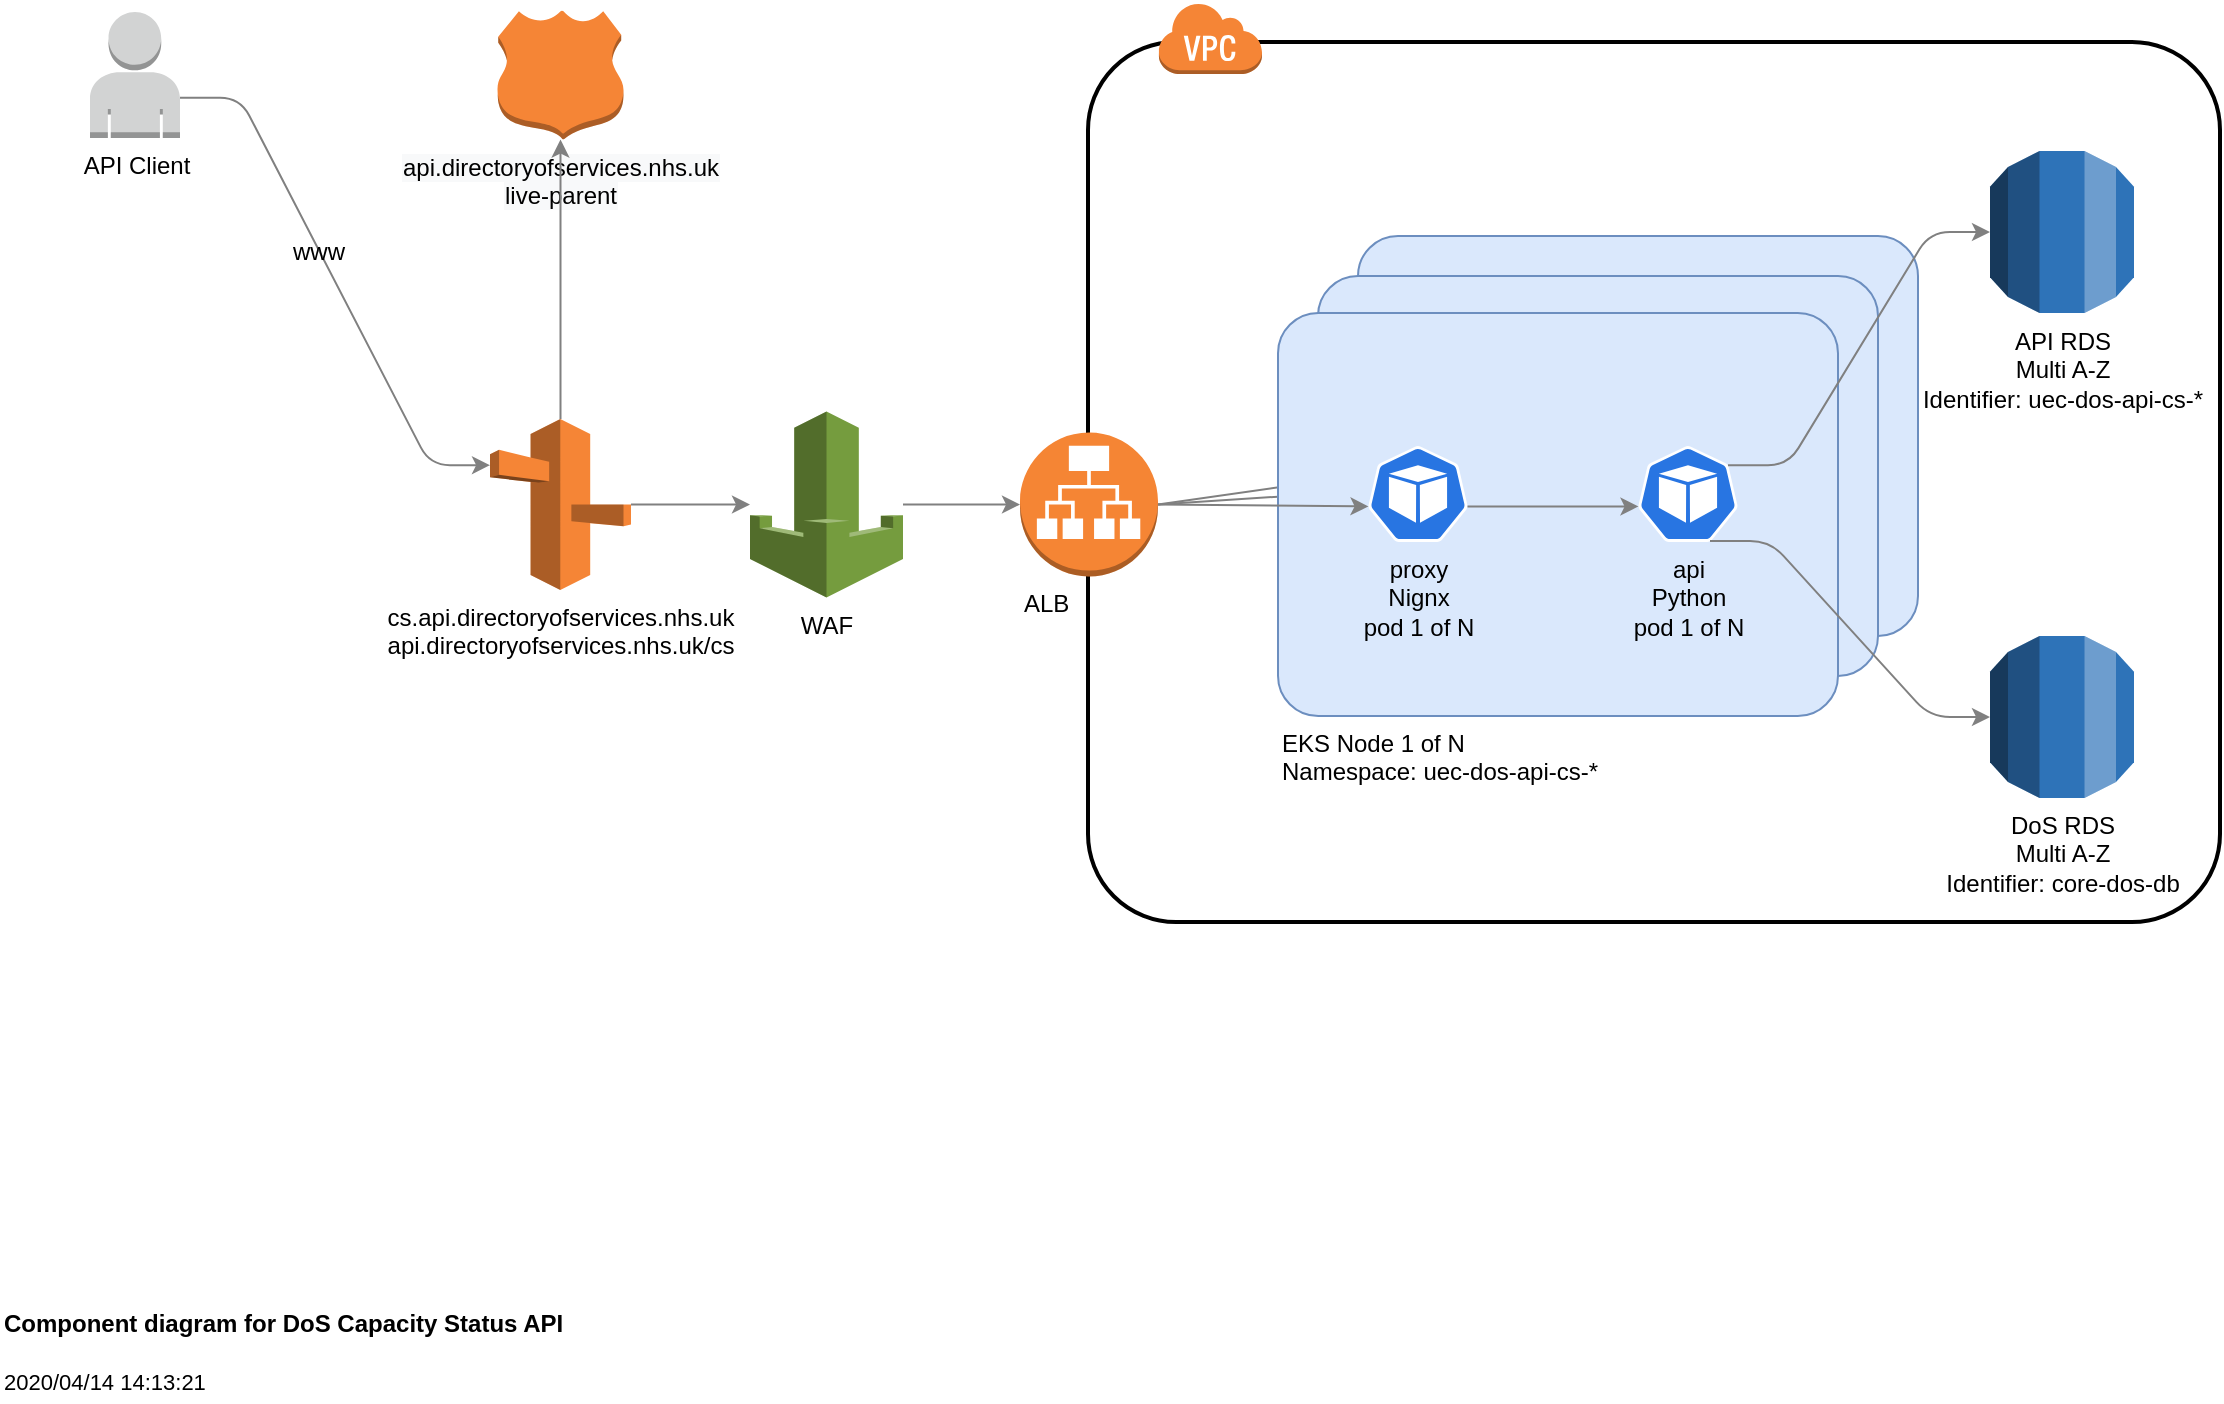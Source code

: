 <mxfile version="12.9.9" type="device"><diagram id="cN-RwNyQhvt1yLzeEUT-" name="Component Diagram"><mxGraphModel dx="1415" dy="832" grid="1" gridSize="5" guides="1" tooltips="1" connect="1" arrows="1" fold="1" page="1" pageScale="1" pageWidth="1169" pageHeight="827" math="0" shadow="0"><root><mxCell id="IWXGeQmXyQhKpHYDBjWF-0"/><mxCell id="IWXGeQmXyQhKpHYDBjWF-1" parent="IWXGeQmXyQhKpHYDBjWF-0"/><mxCell id="RwF1MlRcbTvYdRCJqQCg-4" value="" style="rounded=1;arcSize=10;dashed=0;fillColor=none;gradientColor=none;strokeWidth=2;" parent="IWXGeQmXyQhKpHYDBjWF-1" vertex="1"><mxGeometry x="554" y="140" width="566" height="440" as="geometry"/></mxCell><mxCell id="Lj5eGw8n4abv6ZJQl-95-3" value="" style="endArrow=classic;html=1;strokeColor=#808080;exitX=1;exitY=0.5;exitDx=0;exitDy=0;exitPerimeter=0;" parent="IWXGeQmXyQhKpHYDBjWF-1" source="IWXGeQmXyQhKpHYDBjWF-23" target="4Rh54_CEEvYUiZmcvuaO-0" edge="1"><mxGeometry width="50" height="50" relative="1" as="geometry"><mxPoint x="580.866" y="418.5" as="sourcePoint"/><mxPoint x="603.986" y="531.5" as="targetPoint"/></mxGeometry></mxCell><mxCell id="4Rh54_CEEvYUiZmcvuaO-2" value="" style="endArrow=classic;html=1;strokeColor=#808080;exitX=1;exitY=0.5;exitDx=0;exitDy=0;exitPerimeter=0;" edge="1" parent="IWXGeQmXyQhKpHYDBjWF-1" source="IWXGeQmXyQhKpHYDBjWF-23" target="4Rh54_CEEvYUiZmcvuaO-1"><mxGeometry width="50" height="50" relative="1" as="geometry"><mxPoint x="633.0" y="387.5" as="sourcePoint"/><mxPoint x="729.25" y="386.49" as="targetPoint"/></mxGeometry></mxCell><mxCell id="4Rh54_CEEvYUiZmcvuaO-1" value="" style="rounded=1;arcSize=10;strokeColor=#6c8ebf;fillColor=#dae8fc;labelPosition=center;verticalLabelPosition=bottom;align=left;verticalAlign=top;" vertex="1" parent="IWXGeQmXyQhKpHYDBjWF-1"><mxGeometry x="689" y="237" width="280" height="200" as="geometry"/></mxCell><mxCell id="4Rh54_CEEvYUiZmcvuaO-0" value="" style="rounded=1;arcSize=10;strokeColor=#6c8ebf;fillColor=#dae8fc;labelPosition=center;verticalLabelPosition=bottom;align=left;verticalAlign=top;" vertex="1" parent="IWXGeQmXyQhKpHYDBjWF-1"><mxGeometry x="669" y="257" width="280" height="200" as="geometry"/></mxCell><mxCell id="Lj5eGw8n4abv6ZJQl-95-0" value="EKS Node 1 of N&#10;Namespace: uec-dos-api-cs-*" style="rounded=1;arcSize=10;strokeColor=#6c8ebf;fillColor=#dae8fc;labelPosition=center;verticalLabelPosition=bottom;align=left;verticalAlign=top;" parent="IWXGeQmXyQhKpHYDBjWF-1" vertex="1"><mxGeometry x="649" y="275.5" width="280" height="201.5" as="geometry"/></mxCell><mxCell id="IWXGeQmXyQhKpHYDBjWF-22" value="WAF" style="outlineConnect=0;dashed=0;verticalLabelPosition=bottom;verticalAlign=top;align=center;html=1;shape=mxgraph.aws3.waf;fillColor=#759C3E;gradientColor=none;" parent="IWXGeQmXyQhKpHYDBjWF-1" vertex="1"><mxGeometry x="385" y="324.75" width="76.5" height="93" as="geometry"/></mxCell><mxCell id="IWXGeQmXyQhKpHYDBjWF-23" value="ALB" style="outlineConnect=0;dashed=0;verticalLabelPosition=bottom;verticalAlign=top;align=left;html=1;shape=mxgraph.aws3.application_load_balancer;fillColor=#F58534;gradientColor=none;" parent="IWXGeQmXyQhKpHYDBjWF-1" vertex="1"><mxGeometry x="520" y="335.25" width="69" height="72" as="geometry"/></mxCell><mxCell id="IWXGeQmXyQhKpHYDBjWF-25" value="proxy&lt;br&gt;Nignx&lt;br&gt;pod 1 of N" style="html=1;dashed=0;whitespace=wrap;fillColor=#2875E2;strokeColor=#ffffff;points=[[0.005,0.63,0],[0.1,0.2,0],[0.9,0.2,0],[0.5,0,0],[0.995,0.63,0],[0.72,0.99,0],[0.5,1,0],[0.28,0.99,0]];shape=mxgraph.kubernetes.icon;prIcon=pod;labelPosition=center;verticalLabelPosition=bottom;align=center;verticalAlign=top;" parent="IWXGeQmXyQhKpHYDBjWF-1" vertex="1"><mxGeometry x="694" y="342" width="50" height="48" as="geometry"/></mxCell><mxCell id="IWXGeQmXyQhKpHYDBjWF-26" value="api&lt;br&gt;Python&lt;br&gt;pod 1 of N" style="html=1;dashed=0;whitespace=wrap;fillColor=#2875E2;strokeColor=#ffffff;points=[[0.005,0.63,0],[0.1,0.2,0],[0.9,0.2,0],[0.5,0,0],[0.995,0.63,0],[0.72,0.99,0],[0.5,1,0],[0.28,0.99,0]];shape=mxgraph.kubernetes.icon;prIcon=pod;labelPosition=center;verticalLabelPosition=bottom;align=center;verticalAlign=top;" parent="IWXGeQmXyQhKpHYDBjWF-1" vertex="1"><mxGeometry x="829" y="342" width="50" height="48" as="geometry"/></mxCell><mxCell id="IWXGeQmXyQhKpHYDBjWF-27" value="API RDS&lt;br&gt;Multi A-Z&lt;br&gt;Identifier: uec-dos-api-cs-*" style="outlineConnect=0;dashed=0;verticalLabelPosition=bottom;verticalAlign=top;align=center;html=1;shape=mxgraph.aws3.rds;fillColor=#2E73B8;gradientColor=none;" parent="IWXGeQmXyQhKpHYDBjWF-1" vertex="1"><mxGeometry x="1005" y="194.5" width="72" height="81" as="geometry"/></mxCell><mxCell id="IWXGeQmXyQhKpHYDBjWF-28" value="DoS RDS&lt;br&gt;Multi A-Z&lt;br&gt;Identifier:&amp;nbsp;core-dos-db" style="outlineConnect=0;dashed=0;verticalLabelPosition=bottom;verticalAlign=top;align=center;html=1;shape=mxgraph.aws3.rds;fillColor=#2E73B8;gradientColor=none;" parent="IWXGeQmXyQhKpHYDBjWF-1" vertex="1"><mxGeometry x="1005" y="437" width="72" height="81" as="geometry"/></mxCell><mxCell id="IWXGeQmXyQhKpHYDBjWF-29" value="cs.api.directoryofservices.nhs.uk&lt;br&gt;api.directoryofservices.nhs.uk/cs" style="outlineConnect=0;dashed=0;verticalLabelPosition=bottom;verticalAlign=top;align=center;html=1;shape=mxgraph.aws3.route_53;fillColor=#F58536;gradientColor=none;" parent="IWXGeQmXyQhKpHYDBjWF-1" vertex="1"><mxGeometry x="255" y="328.5" width="70.5" height="85.5" as="geometry"/></mxCell><mxCell id="IWXGeQmXyQhKpHYDBjWF-31" value="API Client" style="outlineConnect=0;dashed=0;verticalLabelPosition=bottom;verticalAlign=top;align=center;html=1;shape=mxgraph.aws3.user;fillColor=#D2D3D3;gradientColor=none;" parent="IWXGeQmXyQhKpHYDBjWF-1" vertex="1"><mxGeometry x="55" y="125" width="45" height="63" as="geometry"/></mxCell><mxCell id="IWXGeQmXyQhKpHYDBjWF-33" value="" style="endArrow=classic;html=1;exitX=0.9;exitY=0.2;exitDx=0;exitDy=0;exitPerimeter=0;rounded=1;edgeStyle=entityRelationEdgeStyle;strokeColor=#808080;" parent="IWXGeQmXyQhKpHYDBjWF-1" source="IWXGeQmXyQhKpHYDBjWF-26" target="IWXGeQmXyQhKpHYDBjWF-27" edge="1"><mxGeometry width="50" height="50" relative="1" as="geometry"><mxPoint x="589" y="425.5" as="sourcePoint"/><mxPoint x="909" y="225.5" as="targetPoint"/></mxGeometry></mxCell><mxCell id="IWXGeQmXyQhKpHYDBjWF-34" value="" style="endArrow=classic;html=1;exitX=0.72;exitY=0.99;exitDx=0;exitDy=0;exitPerimeter=0;rounded=1;edgeStyle=entityRelationEdgeStyle;strokeColor=#808080;entryX=0;entryY=0.5;entryDx=0;entryDy=0;entryPerimeter=0;" parent="IWXGeQmXyQhKpHYDBjWF-1" source="IWXGeQmXyQhKpHYDBjWF-26" target="IWXGeQmXyQhKpHYDBjWF-28" edge="1"><mxGeometry width="50" height="50" relative="1" as="geometry"><mxPoint x="744" y="305.1" as="sourcePoint"/><mxPoint x="939" y="186" as="targetPoint"/></mxGeometry></mxCell><mxCell id="IWXGeQmXyQhKpHYDBjWF-35" value="" style="endArrow=classic;html=1;exitX=0.995;exitY=0.63;exitDx=0;exitDy=0;exitPerimeter=0;rounded=1;edgeStyle=entityRelationEdgeStyle;strokeColor=#808080;entryX=0.005;entryY=0.63;entryDx=0;entryDy=0;entryPerimeter=0;" parent="IWXGeQmXyQhKpHYDBjWF-1" source="IWXGeQmXyQhKpHYDBjWF-25" target="IWXGeQmXyQhKpHYDBjWF-26" edge="1"><mxGeometry width="50" height="50" relative="1" as="geometry"><mxPoint x="855" y="340.77" as="sourcePoint"/><mxPoint x="939" y="381.75" as="targetPoint"/></mxGeometry></mxCell><mxCell id="IWXGeQmXyQhKpHYDBjWF-38" value="" style="endArrow=classic;html=1;exitX=1;exitY=0.68;exitDx=0;exitDy=0;exitPerimeter=0;rounded=1;edgeStyle=entityRelationEdgeStyle;strokeColor=#808080;entryX=0;entryY=0.27;entryDx=0;entryDy=0;entryPerimeter=0;" parent="IWXGeQmXyQhKpHYDBjWF-1" source="IWXGeQmXyQhKpHYDBjWF-31" target="IWXGeQmXyQhKpHYDBjWF-29" edge="1"><mxGeometry width="50" height="50" relative="1" as="geometry"><mxPoint x="534" y="381" as="sourcePoint"/><mxPoint x="595.25" y="381.24" as="targetPoint"/></mxGeometry></mxCell><mxCell id="4Rh54_CEEvYUiZmcvuaO-5" value="www" style="text;html=1;align=center;verticalAlign=middle;resizable=0;points=[];" vertex="1" connectable="0" parent="IWXGeQmXyQhKpHYDBjWF-38"><mxGeometry x="-0.125" y="-1" relative="1" as="geometry"><mxPoint as="offset"/></mxGeometry></mxCell><mxCell id="IWXGeQmXyQhKpHYDBjWF-41" value="" style="endArrow=classic;html=1;strokeColor=#808080;entryX=0;entryY=0.5;entryDx=0;entryDy=0;entryPerimeter=0;" parent="IWXGeQmXyQhKpHYDBjWF-1" source="IWXGeQmXyQhKpHYDBjWF-22" target="IWXGeQmXyQhKpHYDBjWF-23" edge="1"><mxGeometry width="50" height="50" relative="1" as="geometry"><mxPoint x="453" y="740" as="sourcePoint"/><mxPoint x="555" y="438.5" as="targetPoint"/></mxGeometry></mxCell><mxCell id="MBlcPFbl8qozU62ANEsG-0" value="&lt;b&gt;Component diagram for DoS Capacity Status API&lt;/b&gt;&lt;br style=&quot;font-size: 11px&quot;&gt;&lt;font style=&quot;font-size: 11px&quot;&gt;&lt;br&gt;&lt;font style=&quot;font-size: 11px&quot;&gt;2020/04/14 14:13:21&lt;/font&gt;&lt;/font&gt;" style="text;html=1;strokeColor=none;fillColor=none;align=left;verticalAlign=middle;whiteSpace=wrap;rounded=0;" parent="IWXGeQmXyQhKpHYDBjWF-1" vertex="1"><mxGeometry x="10" y="770" width="430" height="50" as="geometry"/></mxCell><mxCell id="Lj5eGw8n4abv6ZJQl-95-6" value="" style="endArrow=classic;html=1;strokeColor=#808080;exitX=1;exitY=0.5;exitDx=0;exitDy=0;exitPerimeter=0;" parent="IWXGeQmXyQhKpHYDBjWF-1" source="IWXGeQmXyQhKpHYDBjWF-29" target="IWXGeQmXyQhKpHYDBjWF-22" edge="1"><mxGeometry width="50" height="50" relative="1" as="geometry"><mxPoint x="459.5" y="422.25" as="sourcePoint"/><mxPoint x="459.5" y="531.5" as="targetPoint"/></mxGeometry></mxCell><mxCell id="RwF1MlRcbTvYdRCJqQCg-5" value="" style="dashed=0;html=1;shape=mxgraph.aws3.virtual_private_cloud;fillColor=#F58536;gradientColor=none;dashed=0;" parent="IWXGeQmXyQhKpHYDBjWF-1" vertex="1"><mxGeometry x="589" y="120" width="52" height="36" as="geometry"/></mxCell><mxCell id="RwF1MlRcbTvYdRCJqQCg-15" value="&lt;div&gt;&lt;span style=&quot;color: rgb(0 , 0 , 0) ; font-family: &amp;#34;helvetica&amp;#34; ; font-size: 12px ; font-style: normal ; font-weight: 400 ; letter-spacing: normal ; text-align: center ; text-indent: 0px ; text-transform: none ; word-spacing: 0px ; background-color: rgb(248 , 249 , 250) ; float: none ; display: inline&quot;&gt;api.directoryofservices.nhs.uk&lt;/span&gt;&lt;/div&gt;&lt;div&gt;&lt;span style=&quot;color: rgb(0 , 0 , 0) ; font-family: &amp;#34;helvetica&amp;#34; ; font-size: 12px ; font-style: normal ; font-weight: 400 ; letter-spacing: normal ; text-align: center ; text-indent: 0px ; text-transform: none ; word-spacing: 0px ; background-color: rgb(248 , 249 , 250) ; float: none ; display: inline&quot;&gt;live-parent&lt;/span&gt;&lt;/div&gt;" style="outlineConnect=0;dashed=0;verticalLabelPosition=bottom;verticalAlign=top;align=center;html=1;shape=mxgraph.aws3.hosted_zone;fillColor=#F58536;gradientColor=none;" parent="IWXGeQmXyQhKpHYDBjWF-1" vertex="1"><mxGeometry x="258.75" y="124.25" width="63" height="64.5" as="geometry"/></mxCell><mxCell id="RwF1MlRcbTvYdRCJqQCg-16" value="" style="endArrow=classic;html=1;strokeColor=#808080;" parent="IWXGeQmXyQhKpHYDBjWF-1" source="IWXGeQmXyQhKpHYDBjWF-29" target="RwF1MlRcbTvYdRCJqQCg-15" edge="1"><mxGeometry width="50" height="50" relative="1" as="geometry"><mxPoint x="335.5" y="386.25" as="sourcePoint"/><mxPoint x="255" y="280" as="targetPoint"/></mxGeometry></mxCell><mxCell id="4Rh54_CEEvYUiZmcvuaO-3" value="" style="endArrow=classic;html=1;strokeColor=#808080;exitX=1;exitY=0.5;exitDx=0;exitDy=0;exitPerimeter=0;entryX=0.005;entryY=0.63;entryDx=0;entryDy=0;entryPerimeter=0;" edge="1" parent="IWXGeQmXyQhKpHYDBjWF-1" source="IWXGeQmXyQhKpHYDBjWF-23" target="IWXGeQmXyQhKpHYDBjWF-25"><mxGeometry width="50" height="50" relative="1" as="geometry"><mxPoint x="599" y="381.25" as="sourcePoint"/><mxPoint x="689" y="387.604" as="targetPoint"/></mxGeometry></mxCell></root></mxGraphModel></diagram></mxfile>
